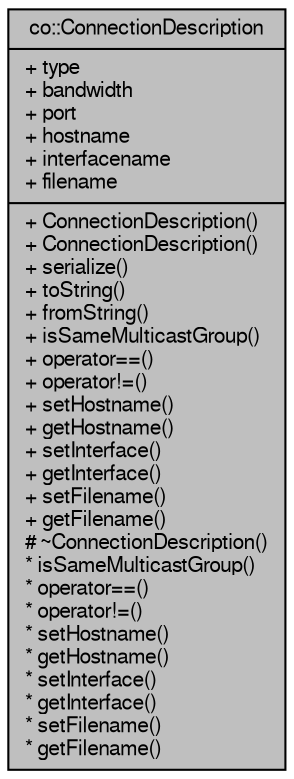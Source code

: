 digraph G
{
  edge [fontname="FreeSans",fontsize="10",labelfontname="FreeSans",labelfontsize="10"];
  node [fontname="FreeSans",fontsize="10",shape=record];
  Node1 [label="{co::ConnectionDescription\n|+ type\l+ bandwidth\l+ port\l+ hostname\l+ interfacename\l+ filename\l|+ ConnectionDescription()\l+ ConnectionDescription()\l+ serialize()\l+ toString()\l+ fromString()\l+ isSameMulticastGroup()\l+ operator==()\l+ operator!=()\l+ setHostname()\l+ getHostname()\l+ setInterface()\l+ getInterface()\l+ setFilename()\l+ getFilename()\l# ~ConnectionDescription()\l* isSameMulticastGroup()\l* operator==()\l* operator!=()\l* setHostname()\l* getHostname()\l* setInterface()\l* getInterface()\l* setFilename()\l* getFilename()\l}",height=0.2,width=0.4,color="black", fillcolor="grey75", style="filled" fontcolor="black"];
}
